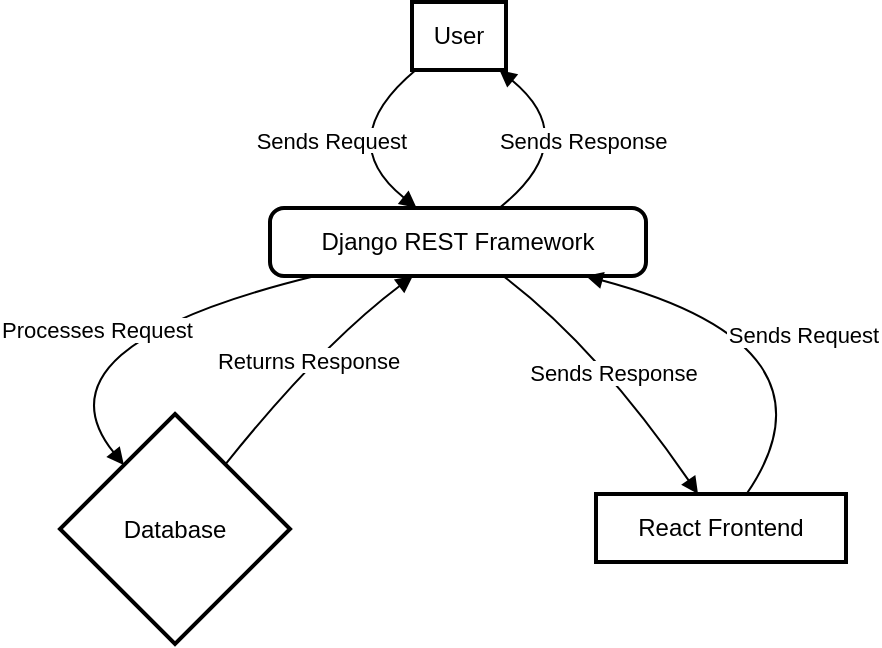 <mxfile version="24.7.7">
  <diagram name="Page-1" id="ZqUKkuK56UTG8_z5bdtf">
    <mxGraphModel>
      <root>
        <mxCell id="0" />
        <mxCell id="1" parent="0" />
        <mxCell id="2" value="User" style="whiteSpace=wrap;strokeWidth=2;" vertex="1" parent="1">
          <mxGeometry x="257" width="47" height="34" as="geometry" />
        </mxCell>
        <mxCell id="3" value="Django REST Framework" style="rounded=1;absoluteArcSize=1;arcSize=14;whiteSpace=wrap;strokeWidth=2;" vertex="1" parent="1">
          <mxGeometry x="186" y="103" width="188" height="34" as="geometry" />
        </mxCell>
        <mxCell id="4" value="Database" style="rhombus;strokeWidth=2;whiteSpace=wrap;" vertex="1" parent="1">
          <mxGeometry x="81" y="206" width="115" height="115" as="geometry" />
        </mxCell>
        <mxCell id="5" value="React Frontend" style="whiteSpace=wrap;strokeWidth=2;" vertex="1" parent="1">
          <mxGeometry x="349" y="246" width="125" height="34" as="geometry" />
        </mxCell>
        <mxCell id="6" value="Sends Request" style="curved=1;startArrow=none;endArrow=block;exitX=0.04;exitY=1;entryX=0.39;entryY=0;" edge="1" parent="1" source="2" target="3">
          <mxGeometry relative="1" as="geometry">
            <Array as="points">
              <mxPoint x="217" y="69" />
            </Array>
          </mxGeometry>
        </mxCell>
        <mxCell id="7" value="Processes Request" style="curved=1;startArrow=none;endArrow=block;exitX=0.12;exitY=1;entryX=0.1;entryY=0;" edge="1" parent="1" source="3" target="4">
          <mxGeometry relative="1" as="geometry">
            <Array as="points">
              <mxPoint x="65" y="172" />
            </Array>
          </mxGeometry>
        </mxCell>
        <mxCell id="8" value="Returns Response" style="curved=1;startArrow=none;endArrow=block;exitX=0.89;exitY=0;entryX=0.38;entryY=1;" edge="1" parent="1" source="4" target="3">
          <mxGeometry relative="1" as="geometry">
            <Array as="points">
              <mxPoint x="211" y="172" />
            </Array>
          </mxGeometry>
        </mxCell>
        <mxCell id="9" value="Sends Response" style="curved=1;startArrow=none;endArrow=block;exitX=0.61;exitY=0;entryX=0.93;entryY=1;" edge="1" parent="1" source="3" target="2">
          <mxGeometry relative="1" as="geometry">
            <Array as="points">
              <mxPoint x="343" y="69" />
            </Array>
          </mxGeometry>
        </mxCell>
        <mxCell id="10" value="Sends Response" style="curved=1;startArrow=none;endArrow=block;exitX=0.62;exitY=1;entryX=0.41;entryY=0.01;" edge="1" parent="1" source="3" target="5">
          <mxGeometry relative="1" as="geometry">
            <Array as="points">
              <mxPoint x="349" y="172" />
            </Array>
          </mxGeometry>
        </mxCell>
        <mxCell id="11" value="Sends Request" style="curved=1;startArrow=none;endArrow=block;exitX=0.6;exitY=0.01;entryX=0.84;entryY=1;" edge="1" parent="1" source="5" target="3">
          <mxGeometry relative="1" as="geometry">
            <Array as="points">
              <mxPoint x="475" y="172" />
            </Array>
          </mxGeometry>
        </mxCell>
      </root>
    </mxGraphModel>
  </diagram>
</mxfile>
